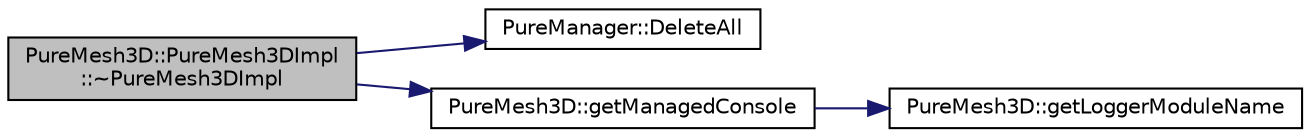 digraph "PureMesh3D::PureMesh3DImpl::~PureMesh3DImpl"
{
 // LATEX_PDF_SIZE
  edge [fontname="Helvetica",fontsize="10",labelfontname="Helvetica",labelfontsize="10"];
  node [fontname="Helvetica",fontsize="10",shape=record];
  rankdir="LR";
  Node1 [label="PureMesh3D::PureMesh3DImpl\l::~PureMesh3DImpl",height=0.2,width=0.4,color="black", fillcolor="grey75", style="filled", fontcolor="black",tooltip=" "];
  Node1 -> Node2 [color="midnightblue",fontsize="10",style="solid",fontname="Helvetica"];
  Node2 [label="PureManager::DeleteAll",height=0.2,width=0.4,color="black", fillcolor="white", style="filled",URL="$class_pure_manager.html#aa2dce679e42e1f662eca20f94d708c16",tooltip="Removes and destructs every managed element in the manager."];
  Node1 -> Node3 [color="midnightblue",fontsize="10",style="solid",fontname="Helvetica"];
  Node3 [label="PureMesh3D::getManagedConsole",height=0.2,width=0.4,color="black", fillcolor="white", style="filled",URL="$class_pure_mesh3_d.html#a47a222f43e75b781feae96c5a844070a",tooltip="Returns access to console preset with logger module name as this class."];
  Node3 -> Node4 [color="midnightblue",fontsize="10",style="solid",fontname="Helvetica"];
  Node4 [label="PureMesh3D::getLoggerModuleName",height=0.2,width=0.4,color="black", fillcolor="white", style="filled",URL="$class_pure_mesh3_d.html#af7342f3dc213b1de5da80545a788bf68",tooltip="Returns the logger module name of this class."];
}
